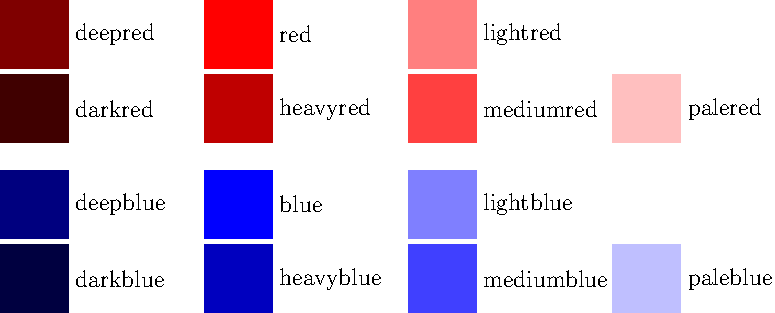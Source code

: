 unitsize(1.2mm);

pen[] c = {darkred, deepred, heavyred, red, mediumred, lightred, palered};
string[] s = {"darkred", "deepred", "heavyred", "red", "mediumred",
	"lightred", "palered"};

pair a=(0,0), b=(10,10);

{
	int i=1;
	for (int j=0; j<c.length; ++j) {
		fill(box(a,b), c[j]);
		label(s[j], (b.x,0.5*(a.y+b.y)), E);
		a += (0,11);
		b += (0,11);

		if (0 == i%2) {
			a = (a.x, 0);
			b = (b.x, 10);
			a += (30,0);
			b += (30,0);
		}
		++i;
	}
}
//-------------------------
pen[] c_1 = {darkblue, deepblue, heavyblue, blue, mediumblue,
	lightblue, paleblue};
string[] s_1 = {"darkblue", "deepblue", "heavyblue", "blue", "mediumblue",
	"lightblue", "paleblue"};

pair a=(0,-25), b=(10,-15);

{
	int i=1;
	for (int j=0; j<c_1.length; ++j) {
		fill(box(a,b), c_1[j]);
		label(s_1[j], (b.x,0.5*(a.y+b.y)), E);
		a += (0,11);
		b += (0,11);

		if (0 == i%2) {
			a = (a.x, -25);
			b = (b.x, -15);
			a += (30,0);
			b += (30,0);
		}
		++i;
	}
}
